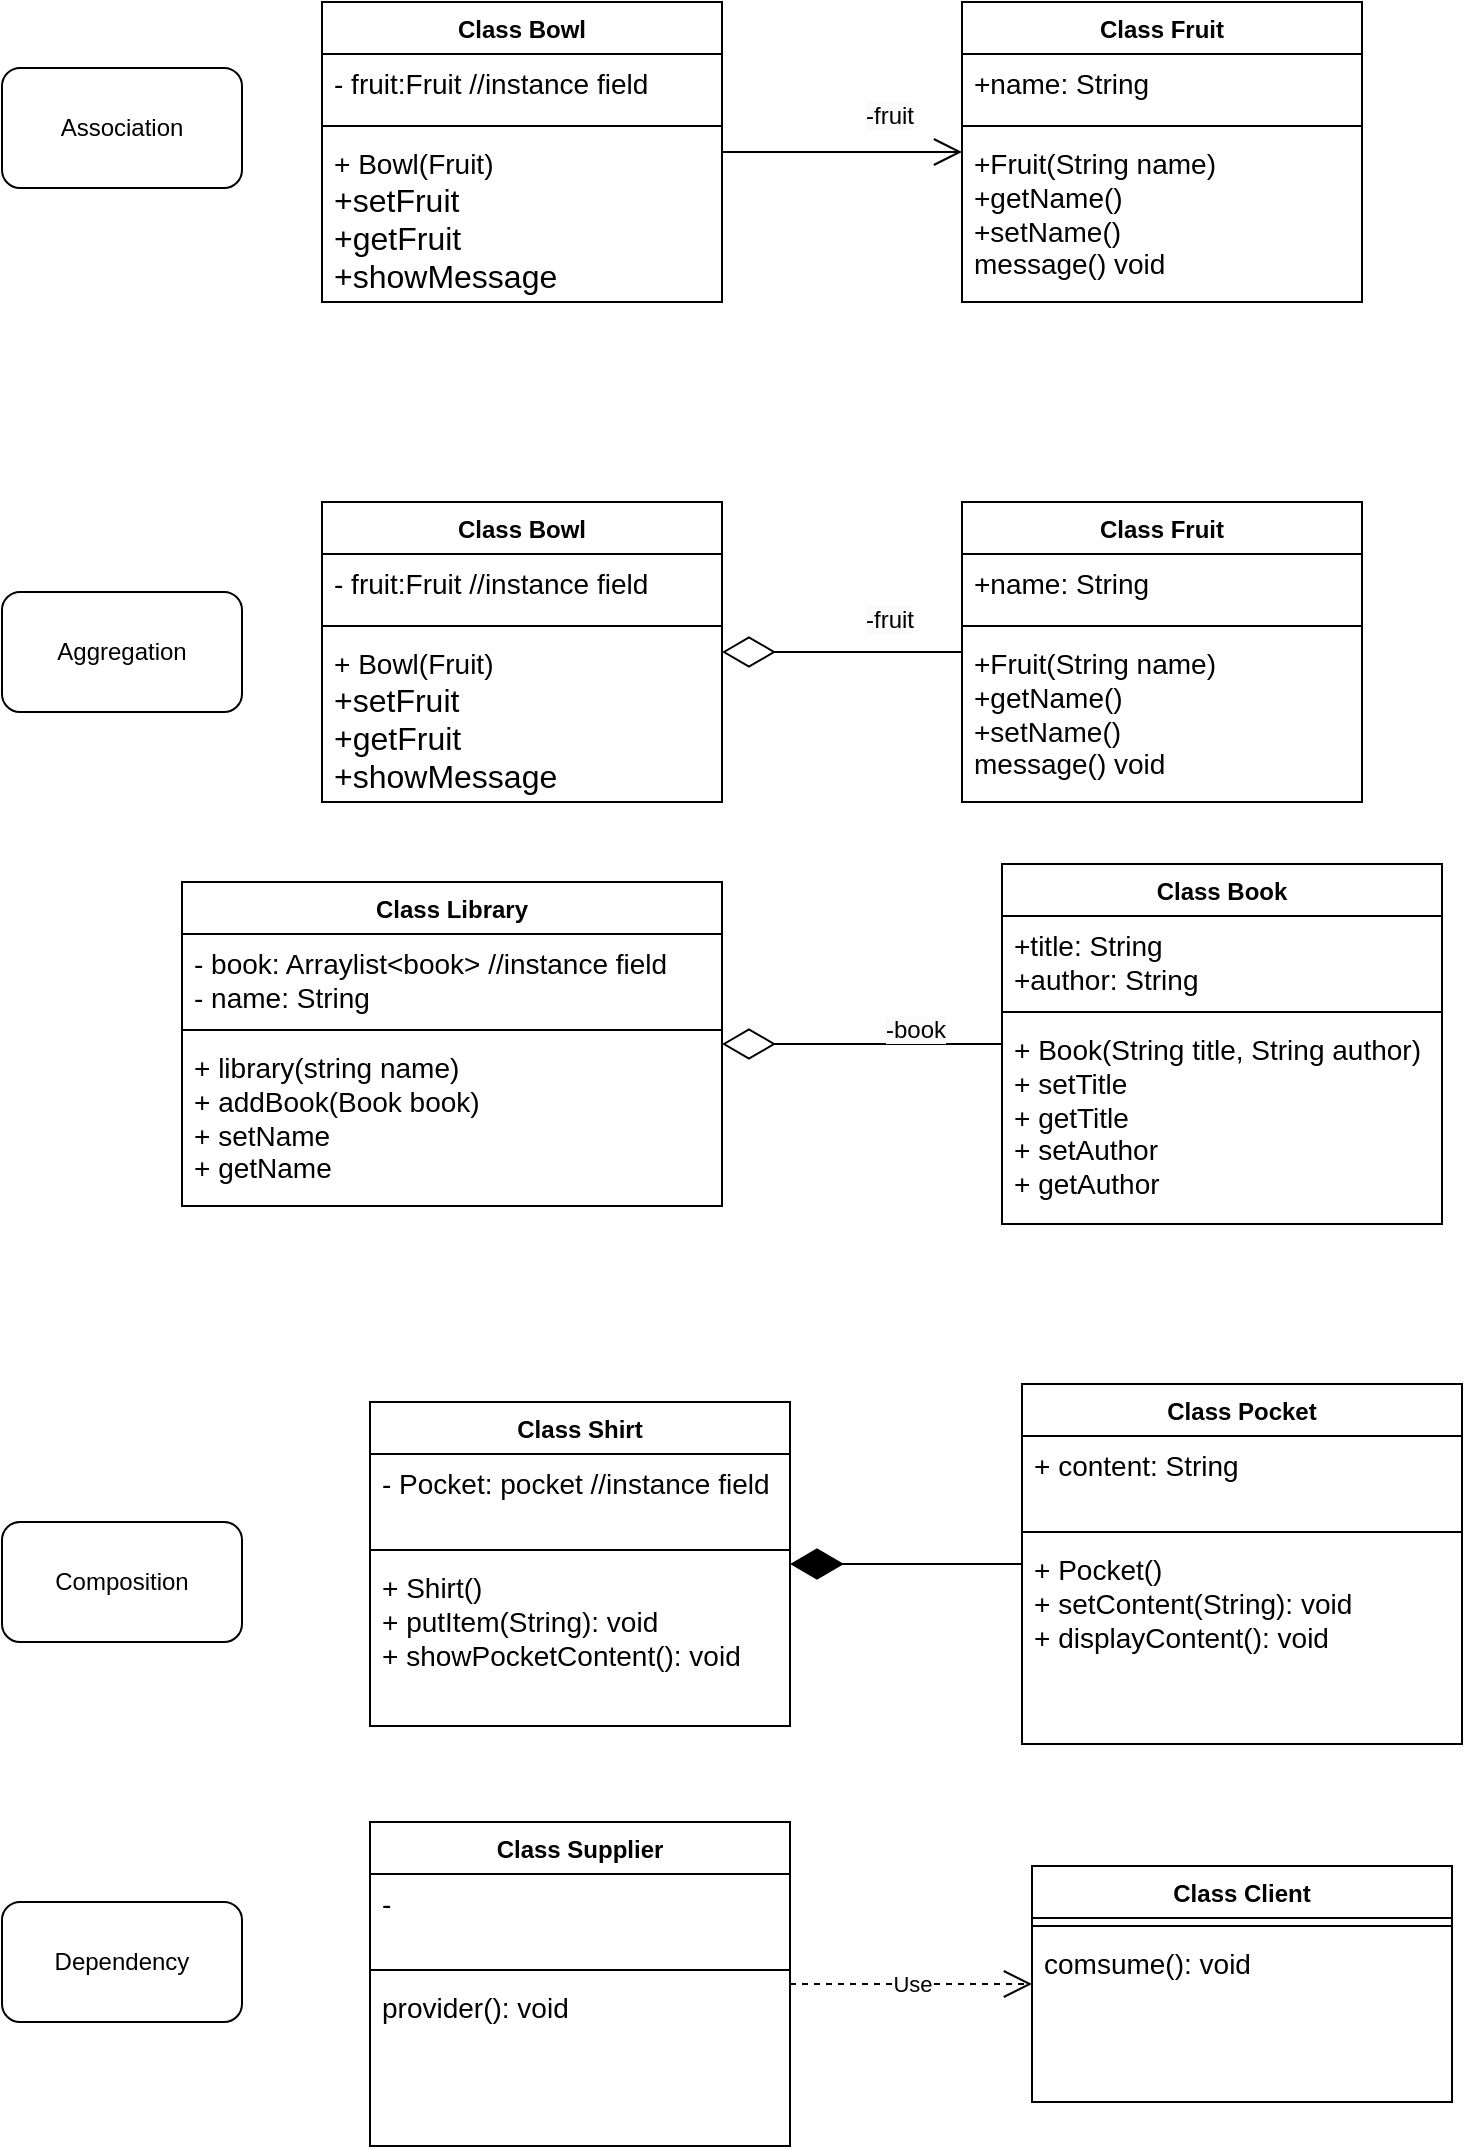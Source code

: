<mxfile version="24.4.13" type="device">
  <diagram name="Trang-1" id="AGSE9PNRK12F3VKaibQl">
    <mxGraphModel dx="1226" dy="557" grid="1" gridSize="10" guides="1" tooltips="1" connect="1" arrows="1" fold="1" page="1" pageScale="1" pageWidth="827" pageHeight="1169" math="0" shadow="0">
      <root>
        <mxCell id="0" />
        <mxCell id="1" parent="0" />
        <mxCell id="llRQ4Lv7INqdnd3uitMZ-5" value="Class Bowl" style="swimlane;fontStyle=1;align=center;verticalAlign=top;childLayout=stackLayout;horizontal=1;startSize=26;horizontalStack=0;resizeParent=1;resizeParentMax=0;resizeLast=0;collapsible=1;marginBottom=0;whiteSpace=wrap;html=1;" vertex="1" parent="1">
          <mxGeometry x="190" y="80" width="200" height="150" as="geometry" />
        </mxCell>
        <mxCell id="llRQ4Lv7INqdnd3uitMZ-6" value="&lt;font style=&quot;font-size: 14px;&quot;&gt;- fruit:Fruit&amp;nbsp;//instance field&lt;/font&gt;" style="text;strokeColor=none;fillColor=none;align=left;verticalAlign=top;spacingLeft=4;spacingRight=4;overflow=hidden;rotatable=0;points=[[0,0.5],[1,0.5]];portConstraint=eastwest;whiteSpace=wrap;html=1;" vertex="1" parent="llRQ4Lv7INqdnd3uitMZ-5">
          <mxGeometry y="26" width="200" height="32" as="geometry" />
        </mxCell>
        <mxCell id="llRQ4Lv7INqdnd3uitMZ-7" value="" style="line;strokeWidth=1;fillColor=none;align=left;verticalAlign=middle;spacingTop=-1;spacingLeft=3;spacingRight=3;rotatable=0;labelPosition=right;points=[];portConstraint=eastwest;strokeColor=inherit;" vertex="1" parent="llRQ4Lv7INqdnd3uitMZ-5">
          <mxGeometry y="58" width="200" height="8" as="geometry" />
        </mxCell>
        <mxCell id="llRQ4Lv7INqdnd3uitMZ-8" value="&lt;font style=&quot;font-size: 14px;&quot;&gt;+ Bowl(Fruit)&lt;/font&gt;&lt;div&gt;&lt;span style=&quot;background-color: initial;&quot;&gt;&lt;font size=&quot;3&quot;&gt;+setFruit&lt;/font&gt;&lt;/span&gt;&lt;div&gt;&lt;font size=&quot;3&quot;&gt;+getFruit&lt;/font&gt;&lt;/div&gt;&lt;div&gt;&lt;font size=&quot;3&quot;&gt;+showMessage&lt;/font&gt;&lt;/div&gt;&lt;/div&gt;" style="text;strokeColor=none;fillColor=none;align=left;verticalAlign=top;spacingLeft=4;spacingRight=4;overflow=hidden;rotatable=0;points=[[0,0.5],[1,0.5]];portConstraint=eastwest;whiteSpace=wrap;html=1;" vertex="1" parent="llRQ4Lv7INqdnd3uitMZ-5">
          <mxGeometry y="66" width="200" height="84" as="geometry" />
        </mxCell>
        <mxCell id="llRQ4Lv7INqdnd3uitMZ-10" value="Association" style="rounded=1;whiteSpace=wrap;html=1;" vertex="1" parent="1">
          <mxGeometry x="30" y="113" width="120" height="60" as="geometry" />
        </mxCell>
        <mxCell id="llRQ4Lv7INqdnd3uitMZ-11" value="Class Fruit" style="swimlane;fontStyle=1;align=center;verticalAlign=top;childLayout=stackLayout;horizontal=1;startSize=26;horizontalStack=0;resizeParent=1;resizeParentMax=0;resizeLast=0;collapsible=1;marginBottom=0;whiteSpace=wrap;html=1;" vertex="1" parent="1">
          <mxGeometry x="510" y="80" width="200" height="150" as="geometry" />
        </mxCell>
        <mxCell id="llRQ4Lv7INqdnd3uitMZ-12" value="&lt;font style=&quot;font-size: 14px;&quot;&gt;+name: String&lt;/font&gt;" style="text;strokeColor=none;fillColor=none;align=left;verticalAlign=top;spacingLeft=4;spacingRight=4;overflow=hidden;rotatable=0;points=[[0,0.5],[1,0.5]];portConstraint=eastwest;whiteSpace=wrap;html=1;" vertex="1" parent="llRQ4Lv7INqdnd3uitMZ-11">
          <mxGeometry y="26" width="200" height="32" as="geometry" />
        </mxCell>
        <mxCell id="llRQ4Lv7INqdnd3uitMZ-13" value="" style="line;strokeWidth=1;fillColor=none;align=left;verticalAlign=middle;spacingTop=-1;spacingLeft=3;spacingRight=3;rotatable=0;labelPosition=right;points=[];portConstraint=eastwest;strokeColor=inherit;" vertex="1" parent="llRQ4Lv7INqdnd3uitMZ-11">
          <mxGeometry y="58" width="200" height="8" as="geometry" />
        </mxCell>
        <mxCell id="llRQ4Lv7INqdnd3uitMZ-14" value="&lt;span style=&quot;font-size: 14px;&quot;&gt;+Fruit(String name)&lt;/span&gt;&lt;div&gt;&lt;span style=&quot;font-size: 14px;&quot;&gt;+getName()&lt;/span&gt;&lt;/div&gt;&lt;div&gt;&lt;span style=&quot;font-size: 14px;&quot;&gt;+setName()&lt;/span&gt;&lt;/div&gt;&lt;div&gt;&lt;span style=&quot;font-size: 14px;&quot;&gt;message() void&lt;/span&gt;&lt;/div&gt;" style="text;strokeColor=none;fillColor=none;align=left;verticalAlign=top;spacingLeft=4;spacingRight=4;overflow=hidden;rotatable=0;points=[[0,0.5],[1,0.5]];portConstraint=eastwest;whiteSpace=wrap;html=1;" vertex="1" parent="llRQ4Lv7INqdnd3uitMZ-11">
          <mxGeometry y="66" width="200" height="84" as="geometry" />
        </mxCell>
        <mxCell id="llRQ4Lv7INqdnd3uitMZ-15" value="" style="endArrow=open;endFill=1;endSize=12;html=1;rounded=0;" edge="1" parent="1" source="llRQ4Lv7INqdnd3uitMZ-5" target="llRQ4Lv7INqdnd3uitMZ-11">
          <mxGeometry width="160" relative="1" as="geometry">
            <mxPoint x="280" y="200" as="sourcePoint" />
            <mxPoint x="440" y="200" as="targetPoint" />
          </mxGeometry>
        </mxCell>
        <mxCell id="llRQ4Lv7INqdnd3uitMZ-16" value="&lt;span style=&quot;color: rgb(0, 0, 0); font-family: Helvetica; font-size: 12px; font-style: normal; font-variant-ligatures: normal; font-variant-caps: normal; font-weight: 400; letter-spacing: normal; orphans: 2; text-align: center; text-indent: 0px; text-transform: none; widows: 2; word-spacing: 0px; -webkit-text-stroke-width: 0px; white-space: nowrap; background-color: rgb(251, 251, 251); text-decoration-thickness: initial; text-decoration-style: initial; text-decoration-color: initial; display: inline !important; float: none;&quot;&gt;-fruit&lt;/span&gt;" style="text;whiteSpace=wrap;html=1;" vertex="1" parent="1">
          <mxGeometry x="460" y="123" width="90" height="40" as="geometry" />
        </mxCell>
        <mxCell id="llRQ4Lv7INqdnd3uitMZ-17" value="Class Bowl" style="swimlane;fontStyle=1;align=center;verticalAlign=top;childLayout=stackLayout;horizontal=1;startSize=26;horizontalStack=0;resizeParent=1;resizeParentMax=0;resizeLast=0;collapsible=1;marginBottom=0;whiteSpace=wrap;html=1;" vertex="1" parent="1">
          <mxGeometry x="190" y="330" width="200" height="150" as="geometry" />
        </mxCell>
        <mxCell id="llRQ4Lv7INqdnd3uitMZ-18" value="&lt;font style=&quot;font-size: 14px;&quot;&gt;- fruit:Fruit&amp;nbsp;//instance field&lt;/font&gt;" style="text;strokeColor=none;fillColor=none;align=left;verticalAlign=top;spacingLeft=4;spacingRight=4;overflow=hidden;rotatable=0;points=[[0,0.5],[1,0.5]];portConstraint=eastwest;whiteSpace=wrap;html=1;" vertex="1" parent="llRQ4Lv7INqdnd3uitMZ-17">
          <mxGeometry y="26" width="200" height="32" as="geometry" />
        </mxCell>
        <mxCell id="llRQ4Lv7INqdnd3uitMZ-19" value="" style="line;strokeWidth=1;fillColor=none;align=left;verticalAlign=middle;spacingTop=-1;spacingLeft=3;spacingRight=3;rotatable=0;labelPosition=right;points=[];portConstraint=eastwest;strokeColor=inherit;" vertex="1" parent="llRQ4Lv7INqdnd3uitMZ-17">
          <mxGeometry y="58" width="200" height="8" as="geometry" />
        </mxCell>
        <mxCell id="llRQ4Lv7INqdnd3uitMZ-20" value="&lt;font style=&quot;font-size: 14px;&quot;&gt;+ Bowl(Fruit)&lt;/font&gt;&lt;div&gt;&lt;span style=&quot;background-color: initial;&quot;&gt;&lt;font size=&quot;3&quot;&gt;+setFruit&lt;/font&gt;&lt;/span&gt;&lt;div&gt;&lt;font size=&quot;3&quot;&gt;+getFruit&lt;/font&gt;&lt;/div&gt;&lt;div&gt;&lt;font size=&quot;3&quot;&gt;+showMessage&lt;/font&gt;&lt;/div&gt;&lt;/div&gt;" style="text;strokeColor=none;fillColor=none;align=left;verticalAlign=top;spacingLeft=4;spacingRight=4;overflow=hidden;rotatable=0;points=[[0,0.5],[1,0.5]];portConstraint=eastwest;whiteSpace=wrap;html=1;" vertex="1" parent="llRQ4Lv7INqdnd3uitMZ-17">
          <mxGeometry y="66" width="200" height="84" as="geometry" />
        </mxCell>
        <mxCell id="llRQ4Lv7INqdnd3uitMZ-21" value="Class Fruit" style="swimlane;fontStyle=1;align=center;verticalAlign=top;childLayout=stackLayout;horizontal=1;startSize=26;horizontalStack=0;resizeParent=1;resizeParentMax=0;resizeLast=0;collapsible=1;marginBottom=0;whiteSpace=wrap;html=1;" vertex="1" parent="1">
          <mxGeometry x="510" y="330" width="200" height="150" as="geometry" />
        </mxCell>
        <mxCell id="llRQ4Lv7INqdnd3uitMZ-22" value="&lt;font style=&quot;font-size: 14px;&quot;&gt;+name: String&lt;/font&gt;" style="text;strokeColor=none;fillColor=none;align=left;verticalAlign=top;spacingLeft=4;spacingRight=4;overflow=hidden;rotatable=0;points=[[0,0.5],[1,0.5]];portConstraint=eastwest;whiteSpace=wrap;html=1;" vertex="1" parent="llRQ4Lv7INqdnd3uitMZ-21">
          <mxGeometry y="26" width="200" height="32" as="geometry" />
        </mxCell>
        <mxCell id="llRQ4Lv7INqdnd3uitMZ-23" value="" style="line;strokeWidth=1;fillColor=none;align=left;verticalAlign=middle;spacingTop=-1;spacingLeft=3;spacingRight=3;rotatable=0;labelPosition=right;points=[];portConstraint=eastwest;strokeColor=inherit;" vertex="1" parent="llRQ4Lv7INqdnd3uitMZ-21">
          <mxGeometry y="58" width="200" height="8" as="geometry" />
        </mxCell>
        <mxCell id="llRQ4Lv7INqdnd3uitMZ-24" value="&lt;span style=&quot;font-size: 14px;&quot;&gt;+Fruit(String name)&lt;/span&gt;&lt;div&gt;&lt;span style=&quot;font-size: 14px;&quot;&gt;+getName()&lt;/span&gt;&lt;/div&gt;&lt;div&gt;&lt;span style=&quot;font-size: 14px;&quot;&gt;+setName()&lt;/span&gt;&lt;/div&gt;&lt;div&gt;&lt;span style=&quot;font-size: 14px;&quot;&gt;message() void&lt;/span&gt;&lt;/div&gt;" style="text;strokeColor=none;fillColor=none;align=left;verticalAlign=top;spacingLeft=4;spacingRight=4;overflow=hidden;rotatable=0;points=[[0,0.5],[1,0.5]];portConstraint=eastwest;whiteSpace=wrap;html=1;" vertex="1" parent="llRQ4Lv7INqdnd3uitMZ-21">
          <mxGeometry y="66" width="200" height="84" as="geometry" />
        </mxCell>
        <mxCell id="llRQ4Lv7INqdnd3uitMZ-25" value="Aggregation" style="rounded=1;whiteSpace=wrap;html=1;" vertex="1" parent="1">
          <mxGeometry x="30" y="375" width="120" height="60" as="geometry" />
        </mxCell>
        <mxCell id="llRQ4Lv7INqdnd3uitMZ-26" value="" style="endArrow=diamondThin;endFill=0;endSize=24;html=1;rounded=0;" edge="1" parent="1" source="llRQ4Lv7INqdnd3uitMZ-21" target="llRQ4Lv7INqdnd3uitMZ-17">
          <mxGeometry width="160" relative="1" as="geometry">
            <mxPoint x="280" y="430" as="sourcePoint" />
            <mxPoint x="440" y="430" as="targetPoint" />
          </mxGeometry>
        </mxCell>
        <mxCell id="llRQ4Lv7INqdnd3uitMZ-27" value="&lt;span style=&quot;color: rgb(0, 0, 0); font-family: Helvetica; font-size: 12px; font-style: normal; font-variant-ligatures: normal; font-variant-caps: normal; font-weight: 400; letter-spacing: normal; orphans: 2; text-align: center; text-indent: 0px; text-transform: none; widows: 2; word-spacing: 0px; -webkit-text-stroke-width: 0px; white-space: nowrap; background-color: rgb(251, 251, 251); text-decoration-thickness: initial; text-decoration-style: initial; text-decoration-color: initial; display: inline !important; float: none;&quot;&gt;-fruit&lt;/span&gt;" style="text;whiteSpace=wrap;html=1;" vertex="1" parent="1">
          <mxGeometry x="460" y="375" width="90" height="40" as="geometry" />
        </mxCell>
        <mxCell id="llRQ4Lv7INqdnd3uitMZ-29" value="Class Library" style="swimlane;fontStyle=1;align=center;verticalAlign=top;childLayout=stackLayout;horizontal=1;startSize=26;horizontalStack=0;resizeParent=1;resizeParentMax=0;resizeLast=0;collapsible=1;marginBottom=0;whiteSpace=wrap;html=1;" vertex="1" parent="1">
          <mxGeometry x="120" y="520" width="270" height="162" as="geometry" />
        </mxCell>
        <mxCell id="llRQ4Lv7INqdnd3uitMZ-30" value="&lt;font style=&quot;font-size: 14px;&quot;&gt;- book: Arraylist&amp;lt;book&amp;gt; //instance field&lt;/font&gt;&lt;div&gt;&lt;font style=&quot;font-size: 14px;&quot;&gt;- name: String&lt;/font&gt;&lt;/div&gt;" style="text;strokeColor=none;fillColor=none;align=left;verticalAlign=top;spacingLeft=4;spacingRight=4;overflow=hidden;rotatable=0;points=[[0,0.5],[1,0.5]];portConstraint=eastwest;whiteSpace=wrap;html=1;" vertex="1" parent="llRQ4Lv7INqdnd3uitMZ-29">
          <mxGeometry y="26" width="270" height="44" as="geometry" />
        </mxCell>
        <mxCell id="llRQ4Lv7INqdnd3uitMZ-31" value="" style="line;strokeWidth=1;fillColor=none;align=left;verticalAlign=middle;spacingTop=-1;spacingLeft=3;spacingRight=3;rotatable=0;labelPosition=right;points=[];portConstraint=eastwest;strokeColor=inherit;" vertex="1" parent="llRQ4Lv7INqdnd3uitMZ-29">
          <mxGeometry y="70" width="270" height="8" as="geometry" />
        </mxCell>
        <mxCell id="llRQ4Lv7INqdnd3uitMZ-32" value="&lt;span style=&quot;font-size: 14px;&quot;&gt;+ library(string name)&lt;/span&gt;&lt;div&gt;&lt;span style=&quot;font-size: 14px;&quot;&gt;+ addBook(Book book)&lt;/span&gt;&lt;/div&gt;&lt;div&gt;&lt;span style=&quot;font-size: 14px;&quot;&gt;+ setName&lt;/span&gt;&lt;/div&gt;&lt;div&gt;&lt;span style=&quot;font-size: 14px;&quot;&gt;+ getName&lt;/span&gt;&lt;/div&gt;" style="text;strokeColor=none;fillColor=none;align=left;verticalAlign=top;spacingLeft=4;spacingRight=4;overflow=hidden;rotatable=0;points=[[0,0.5],[1,0.5]];portConstraint=eastwest;whiteSpace=wrap;html=1;" vertex="1" parent="llRQ4Lv7INqdnd3uitMZ-29">
          <mxGeometry y="78" width="270" height="84" as="geometry" />
        </mxCell>
        <mxCell id="llRQ4Lv7INqdnd3uitMZ-33" value="Class Book" style="swimlane;fontStyle=1;align=center;verticalAlign=top;childLayout=stackLayout;horizontal=1;startSize=26;horizontalStack=0;resizeParent=1;resizeParentMax=0;resizeLast=0;collapsible=1;marginBottom=0;whiteSpace=wrap;html=1;" vertex="1" parent="1">
          <mxGeometry x="530" y="511" width="220" height="180" as="geometry" />
        </mxCell>
        <mxCell id="llRQ4Lv7INqdnd3uitMZ-34" value="&lt;font style=&quot;font-size: 14px;&quot;&gt;+title: String&lt;/font&gt;&lt;div&gt;&lt;font style=&quot;font-size: 14px;&quot;&gt;+author: String&lt;/font&gt;&lt;/div&gt;" style="text;strokeColor=none;fillColor=none;align=left;verticalAlign=top;spacingLeft=4;spacingRight=4;overflow=hidden;rotatable=0;points=[[0,0.5],[1,0.5]];portConstraint=eastwest;whiteSpace=wrap;html=1;" vertex="1" parent="llRQ4Lv7INqdnd3uitMZ-33">
          <mxGeometry y="26" width="220" height="44" as="geometry" />
        </mxCell>
        <mxCell id="llRQ4Lv7INqdnd3uitMZ-35" value="" style="line;strokeWidth=1;fillColor=none;align=left;verticalAlign=middle;spacingTop=-1;spacingLeft=3;spacingRight=3;rotatable=0;labelPosition=right;points=[];portConstraint=eastwest;strokeColor=inherit;" vertex="1" parent="llRQ4Lv7INqdnd3uitMZ-33">
          <mxGeometry y="70" width="220" height="8" as="geometry" />
        </mxCell>
        <mxCell id="llRQ4Lv7INqdnd3uitMZ-36" value="&lt;span style=&quot;font-size: 14px;&quot;&gt;+ Book(String title, String author)&lt;/span&gt;&lt;div&gt;&lt;span style=&quot;font-size: 14px;&quot;&gt;+ setTitle&lt;/span&gt;&lt;/div&gt;&lt;div&gt;&lt;span style=&quot;font-size: 14px;&quot;&gt;+ getTitle&lt;/span&gt;&lt;/div&gt;&lt;div&gt;&lt;span style=&quot;font-size: 14px;&quot;&gt;+ setAuthor&lt;/span&gt;&lt;/div&gt;&lt;div&gt;&lt;span style=&quot;font-size: 14px;&quot;&gt;+ getAuthor&lt;/span&gt;&lt;/div&gt;" style="text;strokeColor=none;fillColor=none;align=left;verticalAlign=top;spacingLeft=4;spacingRight=4;overflow=hidden;rotatable=0;points=[[0,0.5],[1,0.5]];portConstraint=eastwest;whiteSpace=wrap;html=1;" vertex="1" parent="llRQ4Lv7INqdnd3uitMZ-33">
          <mxGeometry y="78" width="220" height="102" as="geometry" />
        </mxCell>
        <mxCell id="llRQ4Lv7INqdnd3uitMZ-37" value="" style="endArrow=diamondThin;endFill=0;endSize=24;html=1;rounded=0;" edge="1" parent="1" source="llRQ4Lv7INqdnd3uitMZ-33" target="llRQ4Lv7INqdnd3uitMZ-29">
          <mxGeometry width="160" relative="1" as="geometry">
            <mxPoint x="520" y="415" as="sourcePoint" />
            <mxPoint x="400" y="415" as="targetPoint" />
          </mxGeometry>
        </mxCell>
        <mxCell id="llRQ4Lv7INqdnd3uitMZ-38" value="&lt;span style=&quot;color: rgb(0, 0, 0); font-family: Helvetica; font-size: 12px; font-style: normal; font-variant-ligatures: normal; font-variant-caps: normal; font-weight: 400; letter-spacing: normal; orphans: 2; text-align: center; text-indent: 0px; text-transform: none; widows: 2; word-spacing: 0px; -webkit-text-stroke-width: 0px; white-space: nowrap; background-color: rgb(251, 251, 251); text-decoration-thickness: initial; text-decoration-style: initial; text-decoration-color: initial; display: inline !important; float: none;&quot;&gt;-book&lt;/span&gt;" style="text;whiteSpace=wrap;html=1;" vertex="1" parent="1">
          <mxGeometry x="470" y="580" width="90" height="40" as="geometry" />
        </mxCell>
        <mxCell id="llRQ4Lv7INqdnd3uitMZ-39" value="Composition" style="rounded=1;whiteSpace=wrap;html=1;" vertex="1" parent="1">
          <mxGeometry x="30" y="840" width="120" height="60" as="geometry" />
        </mxCell>
        <mxCell id="llRQ4Lv7INqdnd3uitMZ-40" value="Class Shirt" style="swimlane;fontStyle=1;align=center;verticalAlign=top;childLayout=stackLayout;horizontal=1;startSize=26;horizontalStack=0;resizeParent=1;resizeParentMax=0;resizeLast=0;collapsible=1;marginBottom=0;whiteSpace=wrap;html=1;" vertex="1" parent="1">
          <mxGeometry x="214" y="780" width="210" height="162" as="geometry" />
        </mxCell>
        <mxCell id="llRQ4Lv7INqdnd3uitMZ-41" value="&lt;font style=&quot;font-size: 14px;&quot;&gt;- Pocket: pocket //instance field&lt;/font&gt;" style="text;strokeColor=none;fillColor=none;align=left;verticalAlign=top;spacingLeft=4;spacingRight=4;overflow=hidden;rotatable=0;points=[[0,0.5],[1,0.5]];portConstraint=eastwest;whiteSpace=wrap;html=1;" vertex="1" parent="llRQ4Lv7INqdnd3uitMZ-40">
          <mxGeometry y="26" width="210" height="44" as="geometry" />
        </mxCell>
        <mxCell id="llRQ4Lv7INqdnd3uitMZ-42" value="" style="line;strokeWidth=1;fillColor=none;align=left;verticalAlign=middle;spacingTop=-1;spacingLeft=3;spacingRight=3;rotatable=0;labelPosition=right;points=[];portConstraint=eastwest;strokeColor=inherit;" vertex="1" parent="llRQ4Lv7INqdnd3uitMZ-40">
          <mxGeometry y="70" width="210" height="8" as="geometry" />
        </mxCell>
        <mxCell id="llRQ4Lv7INqdnd3uitMZ-43" value="&lt;span style=&quot;font-size: 14px;&quot;&gt;+ Shirt()&lt;/span&gt;&lt;div&gt;&lt;span style=&quot;font-size: 14px;&quot;&gt;+ putItem(String): void&lt;/span&gt;&lt;/div&gt;&lt;div&gt;&lt;span style=&quot;font-size: 14px;&quot;&gt;+ showPocketContent(): void&lt;/span&gt;&lt;/div&gt;" style="text;strokeColor=none;fillColor=none;align=left;verticalAlign=top;spacingLeft=4;spacingRight=4;overflow=hidden;rotatable=0;points=[[0,0.5],[1,0.5]];portConstraint=eastwest;whiteSpace=wrap;html=1;" vertex="1" parent="llRQ4Lv7INqdnd3uitMZ-40">
          <mxGeometry y="78" width="210" height="84" as="geometry" />
        </mxCell>
        <mxCell id="llRQ4Lv7INqdnd3uitMZ-44" value="Class Pocket" style="swimlane;fontStyle=1;align=center;verticalAlign=top;childLayout=stackLayout;horizontal=1;startSize=26;horizontalStack=0;resizeParent=1;resizeParentMax=0;resizeLast=0;collapsible=1;marginBottom=0;whiteSpace=wrap;html=1;" vertex="1" parent="1">
          <mxGeometry x="540" y="771" width="220" height="180" as="geometry" />
        </mxCell>
        <mxCell id="llRQ4Lv7INqdnd3uitMZ-45" value="&lt;span style=&quot;font-size: 14px;&quot;&gt;+ content: String&lt;/span&gt;" style="text;strokeColor=none;fillColor=none;align=left;verticalAlign=top;spacingLeft=4;spacingRight=4;overflow=hidden;rotatable=0;points=[[0,0.5],[1,0.5]];portConstraint=eastwest;whiteSpace=wrap;html=1;" vertex="1" parent="llRQ4Lv7INqdnd3uitMZ-44">
          <mxGeometry y="26" width="220" height="44" as="geometry" />
        </mxCell>
        <mxCell id="llRQ4Lv7INqdnd3uitMZ-46" value="" style="line;strokeWidth=1;fillColor=none;align=left;verticalAlign=middle;spacingTop=-1;spacingLeft=3;spacingRight=3;rotatable=0;labelPosition=right;points=[];portConstraint=eastwest;strokeColor=inherit;" vertex="1" parent="llRQ4Lv7INqdnd3uitMZ-44">
          <mxGeometry y="70" width="220" height="8" as="geometry" />
        </mxCell>
        <mxCell id="llRQ4Lv7INqdnd3uitMZ-47" value="&lt;span style=&quot;font-size: 14px;&quot;&gt;+ Pocket()&lt;/span&gt;&lt;div&gt;&lt;span style=&quot;font-size: 14px;&quot;&gt;+ setContent(String): void&lt;/span&gt;&lt;/div&gt;&lt;div&gt;&lt;span style=&quot;font-size: 14px;&quot;&gt;+ displayContent(): void&lt;/span&gt;&lt;/div&gt;" style="text;strokeColor=none;fillColor=none;align=left;verticalAlign=top;spacingLeft=4;spacingRight=4;overflow=hidden;rotatable=0;points=[[0,0.5],[1,0.5]];portConstraint=eastwest;whiteSpace=wrap;html=1;" vertex="1" parent="llRQ4Lv7INqdnd3uitMZ-44">
          <mxGeometry y="78" width="220" height="102" as="geometry" />
        </mxCell>
        <mxCell id="llRQ4Lv7INqdnd3uitMZ-48" value="" style="endArrow=diamondThin;endFill=1;endSize=24;html=1;rounded=0;" edge="1" parent="1" source="llRQ4Lv7INqdnd3uitMZ-44" target="llRQ4Lv7INqdnd3uitMZ-40">
          <mxGeometry width="160" relative="1" as="geometry">
            <mxPoint x="280" y="980" as="sourcePoint" />
            <mxPoint x="440" y="980" as="targetPoint" />
          </mxGeometry>
        </mxCell>
        <mxCell id="llRQ4Lv7INqdnd3uitMZ-49" value="Dependency" style="rounded=1;whiteSpace=wrap;html=1;" vertex="1" parent="1">
          <mxGeometry x="30" y="1030" width="120" height="60" as="geometry" />
        </mxCell>
        <mxCell id="llRQ4Lv7INqdnd3uitMZ-50" value="Class Supplier" style="swimlane;fontStyle=1;align=center;verticalAlign=top;childLayout=stackLayout;horizontal=1;startSize=26;horizontalStack=0;resizeParent=1;resizeParentMax=0;resizeLast=0;collapsible=1;marginBottom=0;whiteSpace=wrap;html=1;" vertex="1" parent="1">
          <mxGeometry x="214" y="990" width="210" height="162" as="geometry" />
        </mxCell>
        <mxCell id="llRQ4Lv7INqdnd3uitMZ-51" value="&lt;font style=&quot;font-size: 14px;&quot;&gt;-&amp;nbsp;&lt;/font&gt;" style="text;strokeColor=none;fillColor=none;align=left;verticalAlign=top;spacingLeft=4;spacingRight=4;overflow=hidden;rotatable=0;points=[[0,0.5],[1,0.5]];portConstraint=eastwest;whiteSpace=wrap;html=1;" vertex="1" parent="llRQ4Lv7INqdnd3uitMZ-50">
          <mxGeometry y="26" width="210" height="44" as="geometry" />
        </mxCell>
        <mxCell id="llRQ4Lv7INqdnd3uitMZ-52" value="" style="line;strokeWidth=1;fillColor=none;align=left;verticalAlign=middle;spacingTop=-1;spacingLeft=3;spacingRight=3;rotatable=0;labelPosition=right;points=[];portConstraint=eastwest;strokeColor=inherit;" vertex="1" parent="llRQ4Lv7INqdnd3uitMZ-50">
          <mxGeometry y="70" width="210" height="8" as="geometry" />
        </mxCell>
        <mxCell id="llRQ4Lv7INqdnd3uitMZ-53" value="&lt;span style=&quot;font-size: 14px;&quot;&gt;provider(): void&lt;/span&gt;" style="text;strokeColor=none;fillColor=none;align=left;verticalAlign=top;spacingLeft=4;spacingRight=4;overflow=hidden;rotatable=0;points=[[0,0.5],[1,0.5]];portConstraint=eastwest;whiteSpace=wrap;html=1;" vertex="1" parent="llRQ4Lv7INqdnd3uitMZ-50">
          <mxGeometry y="78" width="210" height="84" as="geometry" />
        </mxCell>
        <mxCell id="llRQ4Lv7INqdnd3uitMZ-54" value="Class Client" style="swimlane;fontStyle=1;align=center;verticalAlign=top;childLayout=stackLayout;horizontal=1;startSize=26;horizontalStack=0;resizeParent=1;resizeParentMax=0;resizeLast=0;collapsible=1;marginBottom=0;whiteSpace=wrap;html=1;" vertex="1" parent="1">
          <mxGeometry x="545" y="1012" width="210" height="118" as="geometry" />
        </mxCell>
        <mxCell id="llRQ4Lv7INqdnd3uitMZ-56" value="" style="line;strokeWidth=1;fillColor=none;align=left;verticalAlign=middle;spacingTop=-1;spacingLeft=3;spacingRight=3;rotatable=0;labelPosition=right;points=[];portConstraint=eastwest;strokeColor=inherit;" vertex="1" parent="llRQ4Lv7INqdnd3uitMZ-54">
          <mxGeometry y="26" width="210" height="8" as="geometry" />
        </mxCell>
        <mxCell id="llRQ4Lv7INqdnd3uitMZ-57" value="&lt;span style=&quot;font-size: 14px;&quot;&gt;comsume(): void&lt;/span&gt;" style="text;strokeColor=none;fillColor=none;align=left;verticalAlign=top;spacingLeft=4;spacingRight=4;overflow=hidden;rotatable=0;points=[[0,0.5],[1,0.5]];portConstraint=eastwest;whiteSpace=wrap;html=1;" vertex="1" parent="llRQ4Lv7INqdnd3uitMZ-54">
          <mxGeometry y="34" width="210" height="84" as="geometry" />
        </mxCell>
        <mxCell id="llRQ4Lv7INqdnd3uitMZ-58" value="Use" style="endArrow=open;endSize=12;dashed=1;html=1;rounded=0;" edge="1" parent="1" source="llRQ4Lv7INqdnd3uitMZ-50" target="llRQ4Lv7INqdnd3uitMZ-54">
          <mxGeometry width="160" relative="1" as="geometry">
            <mxPoint x="280" y="980" as="sourcePoint" />
            <mxPoint x="440" y="980" as="targetPoint" />
          </mxGeometry>
        </mxCell>
      </root>
    </mxGraphModel>
  </diagram>
</mxfile>
